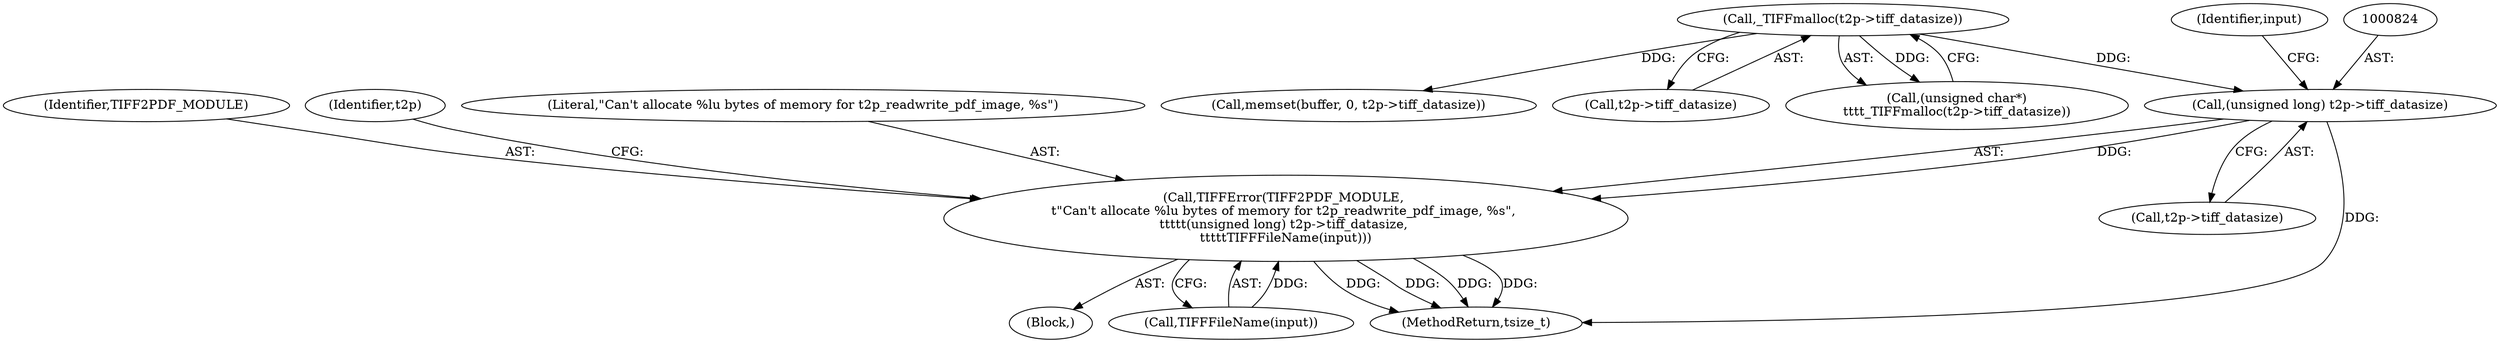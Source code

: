 digraph "0_libtiff_83a4b92815ea04969d494416eaae3d4c6b338e4a#diff-c8b4b355f9b5c06d585b23138e1c185f_4@pointer" {
"1000823" [label="(Call,(unsigned long) t2p->tiff_datasize)"];
"1000811" [label="(Call,_TIFFmalloc(t2p->tiff_datasize))"];
"1000820" [label="(Call,TIFFError(TIFF2PDF_MODULE, \n\t\"Can't allocate %lu bytes of memory for t2p_readwrite_pdf_image, %s\", \n\t\t\t\t\t(unsigned long) t2p->tiff_datasize, \n\t\t\t\t\tTIFFFileName(input)))"];
"1000821" [label="(Identifier,TIFF2PDF_MODULE)"];
"1000837" [label="(Call,memset(buffer, 0, t2p->tiff_datasize))"];
"1000819" [label="(Block,)"];
"1000812" [label="(Call,t2p->tiff_datasize)"];
"1000832" [label="(Identifier,t2p)"];
"1000811" [label="(Call,_TIFFmalloc(t2p->tiff_datasize))"];
"1000825" [label="(Call,t2p->tiff_datasize)"];
"1000809" [label="(Call,(unsigned char*)\n\t\t\t\t_TIFFmalloc(t2p->tiff_datasize))"];
"1000828" [label="(Call,TIFFFileName(input))"];
"1001945" [label="(MethodReturn,tsize_t)"];
"1000822" [label="(Literal,\"Can't allocate %lu bytes of memory for t2p_readwrite_pdf_image, %s\")"];
"1000820" [label="(Call,TIFFError(TIFF2PDF_MODULE, \n\t\"Can't allocate %lu bytes of memory for t2p_readwrite_pdf_image, %s\", \n\t\t\t\t\t(unsigned long) t2p->tiff_datasize, \n\t\t\t\t\tTIFFFileName(input)))"];
"1000829" [label="(Identifier,input)"];
"1000823" [label="(Call,(unsigned long) t2p->tiff_datasize)"];
"1000823" -> "1000820"  [label="AST: "];
"1000823" -> "1000825"  [label="CFG: "];
"1000824" -> "1000823"  [label="AST: "];
"1000825" -> "1000823"  [label="AST: "];
"1000829" -> "1000823"  [label="CFG: "];
"1000823" -> "1001945"  [label="DDG: "];
"1000823" -> "1000820"  [label="DDG: "];
"1000811" -> "1000823"  [label="DDG: "];
"1000811" -> "1000809"  [label="AST: "];
"1000811" -> "1000812"  [label="CFG: "];
"1000812" -> "1000811"  [label="AST: "];
"1000809" -> "1000811"  [label="CFG: "];
"1000811" -> "1000809"  [label="DDG: "];
"1000811" -> "1000837"  [label="DDG: "];
"1000820" -> "1000819"  [label="AST: "];
"1000820" -> "1000828"  [label="CFG: "];
"1000821" -> "1000820"  [label="AST: "];
"1000822" -> "1000820"  [label="AST: "];
"1000828" -> "1000820"  [label="AST: "];
"1000832" -> "1000820"  [label="CFG: "];
"1000820" -> "1001945"  [label="DDG: "];
"1000820" -> "1001945"  [label="DDG: "];
"1000820" -> "1001945"  [label="DDG: "];
"1000820" -> "1001945"  [label="DDG: "];
"1000828" -> "1000820"  [label="DDG: "];
}

